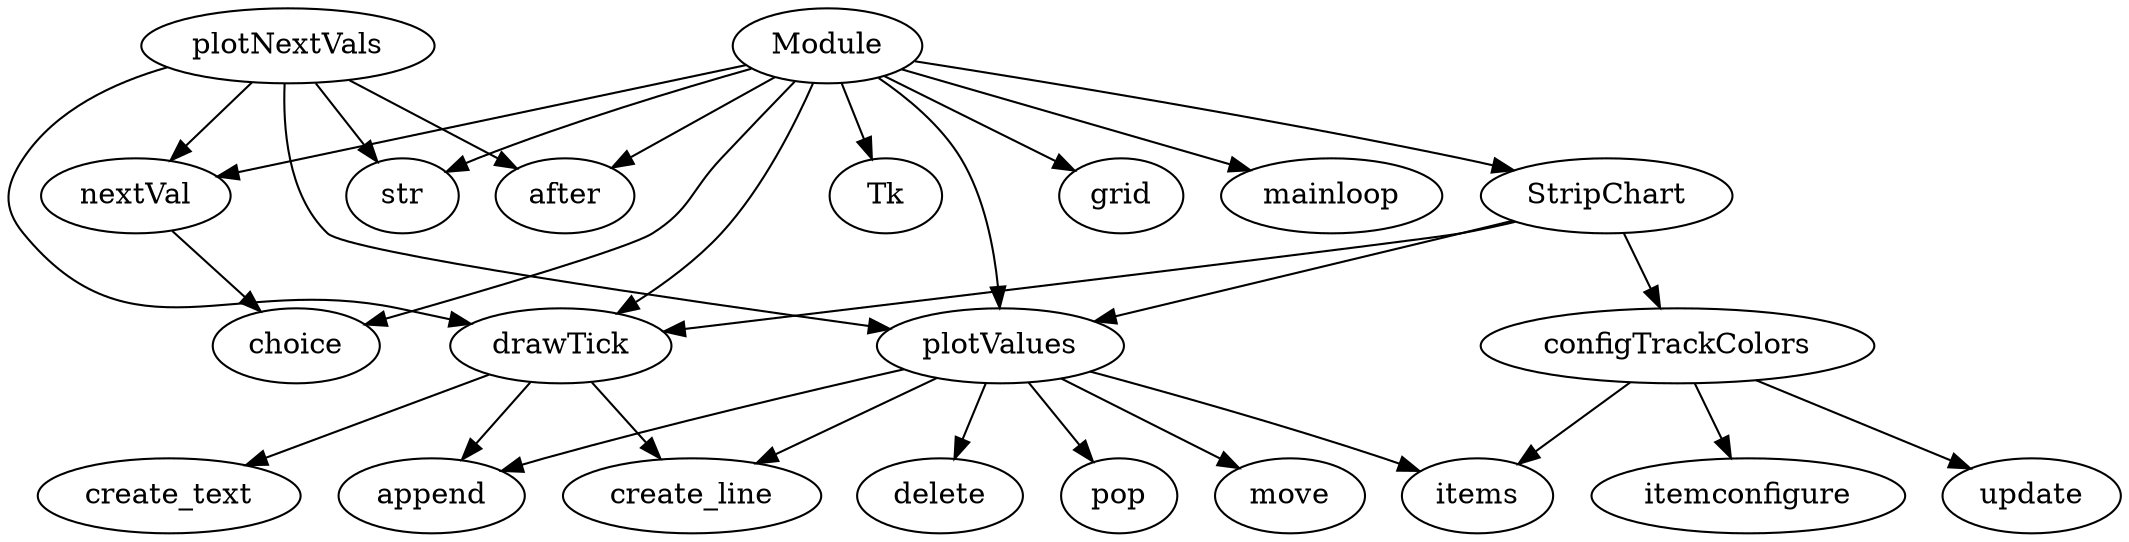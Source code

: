strict digraph  {
plotValues;
items;
delete;
pop;
move;
create_line;
append;
drawTick;
create_text;
configTrackColors;
itemconfigure;
update;
nextVal;
choice;
plotNextVals;
str;
after;
Module;
StripChart;
Tk;
grid;
mainloop;
plotValues -> items;
plotValues -> delete;
plotValues -> pop;
plotValues -> move;
plotValues -> create_line;
plotValues -> append;
drawTick -> create_line;
drawTick -> append;
drawTick -> create_text;
configTrackColors -> items;
configTrackColors -> itemconfigure;
configTrackColors -> update;
nextVal -> choice;
plotNextVals -> drawTick;
plotNextVals -> str;
plotNextVals -> nextVal;
plotNextVals -> plotValues;
plotNextVals -> after;
Module -> StripChart;
Module -> Tk;
Module -> grid;
Module -> choice;
Module -> drawTick;
Module -> str;
Module -> nextVal;
Module -> plotValues;
Module -> after;
Module -> mainloop;
StripChart -> plotValues;
StripChart -> drawTick;
StripChart -> configTrackColors;
}
